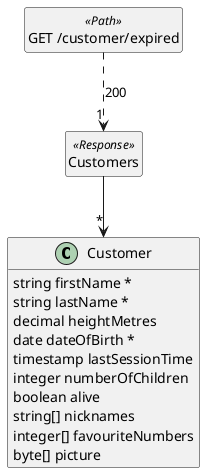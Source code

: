 @startuml
hide <<Path>> circle
hide <<Response>> circle
hide <<Parameter>> circle
hide empty methods
hide empty fields
set namespaceSeparator none

class "Customer" {
  {field} string firstName *
  {field} string lastName *
  {field} decimal heightMetres 
  {field} date dateOfBirth *
  {field} timestamp lastSessionTime 
  {field} integer numberOfChildren 
  {field} boolean alive 
  {field} string[] nicknames 
  {field} integer[] favouriteNumbers 
  {field} byte[] picture 
}

class "Customers" <<Response>> {
}

class "GET /customer/expired" <<Path>> {
}

"Customers" --> "*" "Customer"

"GET /customer/expired" ..> "1" "Customers"  :  "200"

@enduml